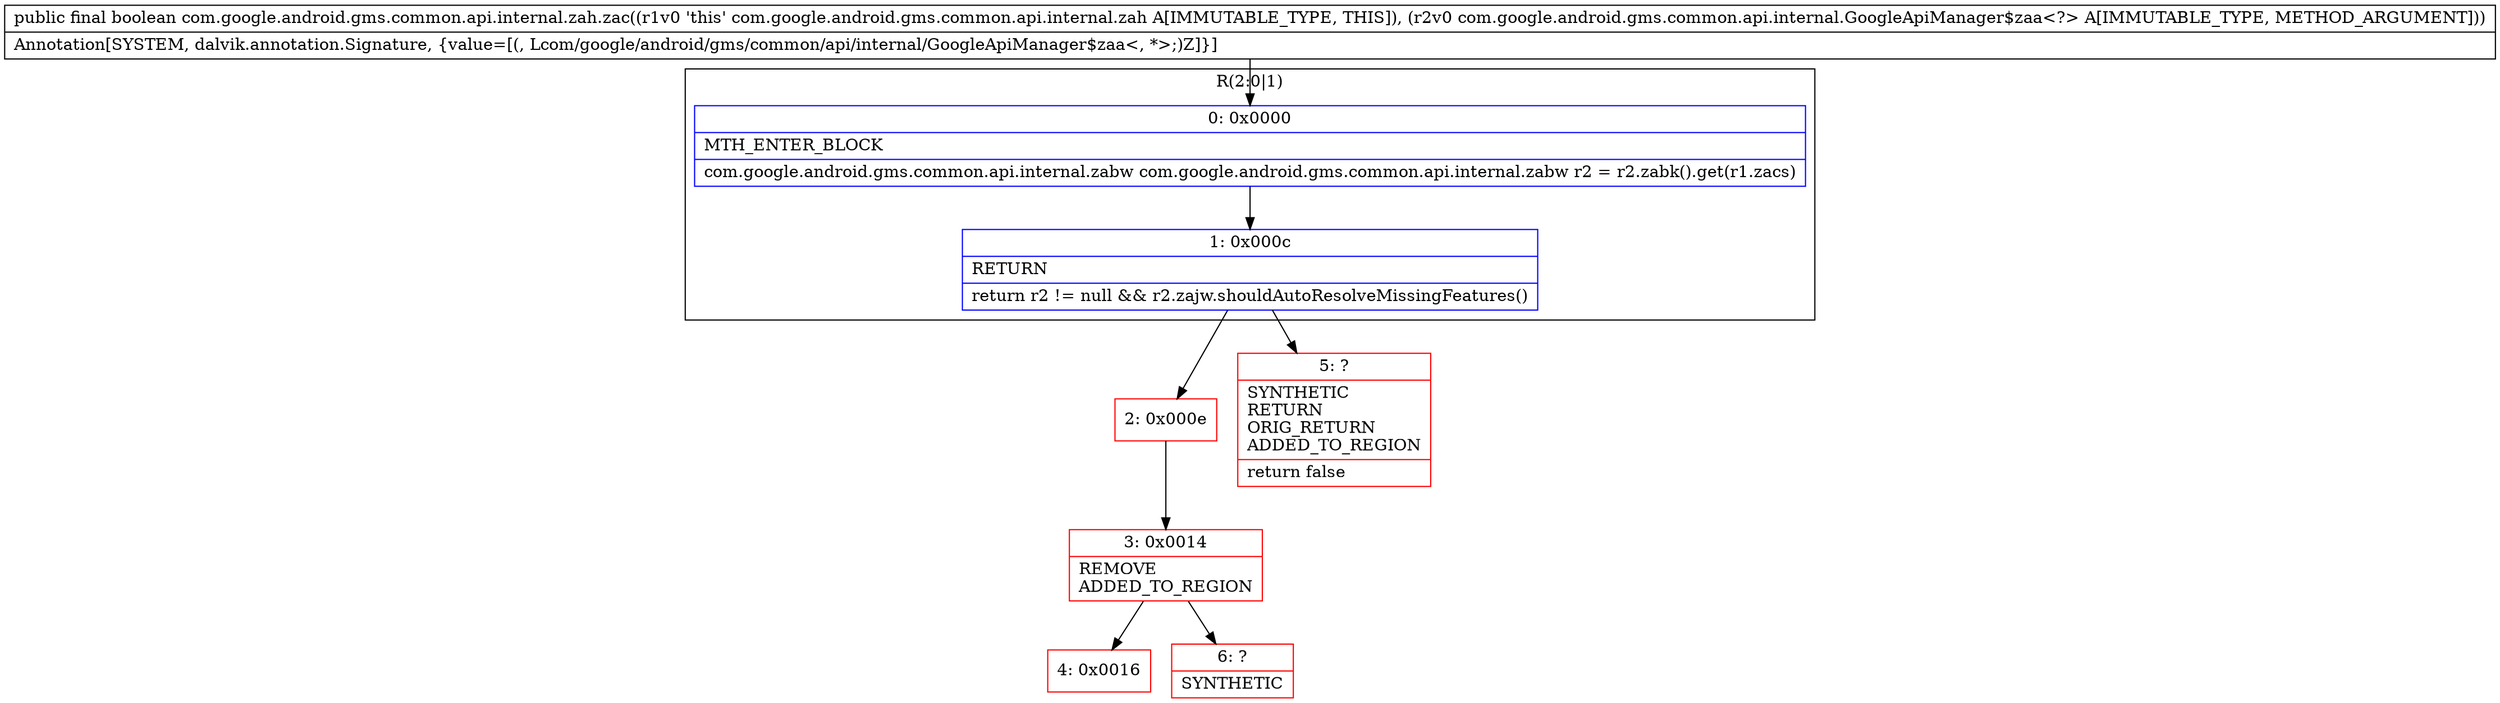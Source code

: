 digraph "CFG forcom.google.android.gms.common.api.internal.zah.zac(Lcom\/google\/android\/gms\/common\/api\/internal\/GoogleApiManager$zaa;)Z" {
subgraph cluster_Region_74038153 {
label = "R(2:0|1)";
node [shape=record,color=blue];
Node_0 [shape=record,label="{0\:\ 0x0000|MTH_ENTER_BLOCK\l|com.google.android.gms.common.api.internal.zabw com.google.android.gms.common.api.internal.zabw r2 = r2.zabk().get(r1.zacs)\l}"];
Node_1 [shape=record,label="{1\:\ 0x000c|RETURN\l|return r2 != null && r2.zajw.shouldAutoResolveMissingFeatures()\l}"];
}
Node_2 [shape=record,color=red,label="{2\:\ 0x000e}"];
Node_3 [shape=record,color=red,label="{3\:\ 0x0014|REMOVE\lADDED_TO_REGION\l}"];
Node_4 [shape=record,color=red,label="{4\:\ 0x0016}"];
Node_5 [shape=record,color=red,label="{5\:\ ?|SYNTHETIC\lRETURN\lORIG_RETURN\lADDED_TO_REGION\l|return false\l}"];
Node_6 [shape=record,color=red,label="{6\:\ ?|SYNTHETIC\l}"];
MethodNode[shape=record,label="{public final boolean com.google.android.gms.common.api.internal.zah.zac((r1v0 'this' com.google.android.gms.common.api.internal.zah A[IMMUTABLE_TYPE, THIS]), (r2v0 com.google.android.gms.common.api.internal.GoogleApiManager$zaa\<?\> A[IMMUTABLE_TYPE, METHOD_ARGUMENT]))  | Annotation[SYSTEM, dalvik.annotation.Signature, \{value=[(, Lcom\/google\/android\/gms\/common\/api\/internal\/GoogleApiManager$zaa\<, *\>;)Z]\}]\l}"];
MethodNode -> Node_0;
Node_0 -> Node_1;
Node_1 -> Node_2;
Node_1 -> Node_5;
Node_2 -> Node_3;
Node_3 -> Node_4;
Node_3 -> Node_6;
}

